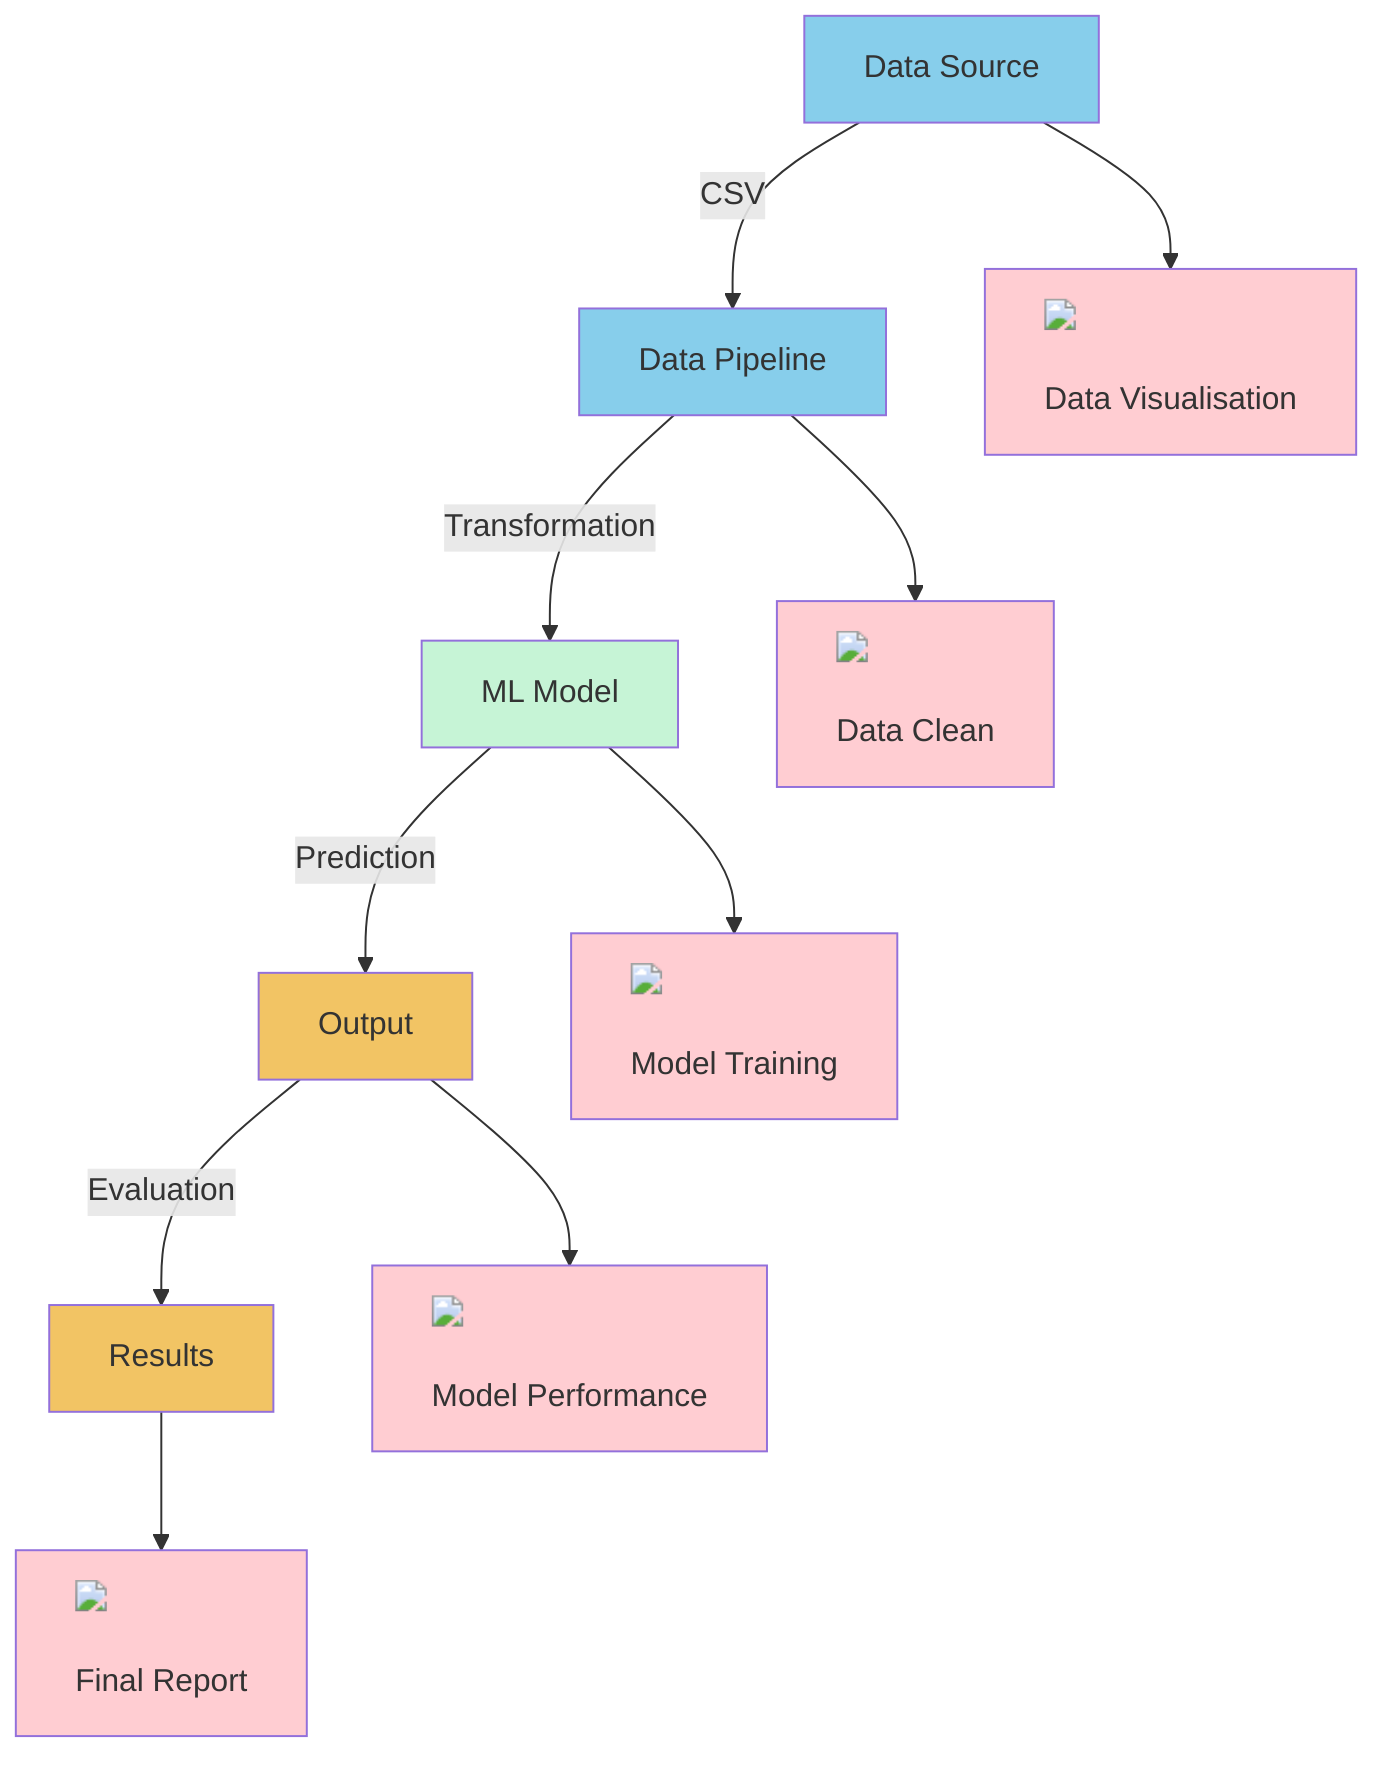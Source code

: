 graph TD
    A[Data Source] -->|CSV| B[Data Pipeline]
    B -->|Transformation| C[ML Model]
    C -->|Prediction| D[Output]
    D -->|Evaluation| E[Results]

    A --> D1["<img src='dummy_plots/scatter_plot_template.svg'/> <br/> Data Visualisation"]
    B --> D2["<img src='dummy_plots/barplot_template.svg'/> <br/> Data Clean"]
    C --> D3["<img src='dummy_plots/lineplot_template.svg'/> <br/> Model Training"]
    D --> D4["<img src='dummy_plots/hist_template.svg'/> <br/> Model Performance"]
    E --> D5["<img src='dummy_plots/boxplot_template.svg'/> <br/> Final Report"]

    classDef dataNode fill:#87CEEB;
    classDef modelNode fill:#C6F4D6;
    classDef outputNode fill:#F2C464;
    classDef plotNode fill:#FFCDD2;

    class A dataNode;
    class B dataNode;
    class C modelNode;
    class D outputNode;
    class E outputNode;
    class D1 plotNode;
    class D2 plotNode;
    class D3 plotNode;
    class D4 plotNode;
    class D5 plotNode;